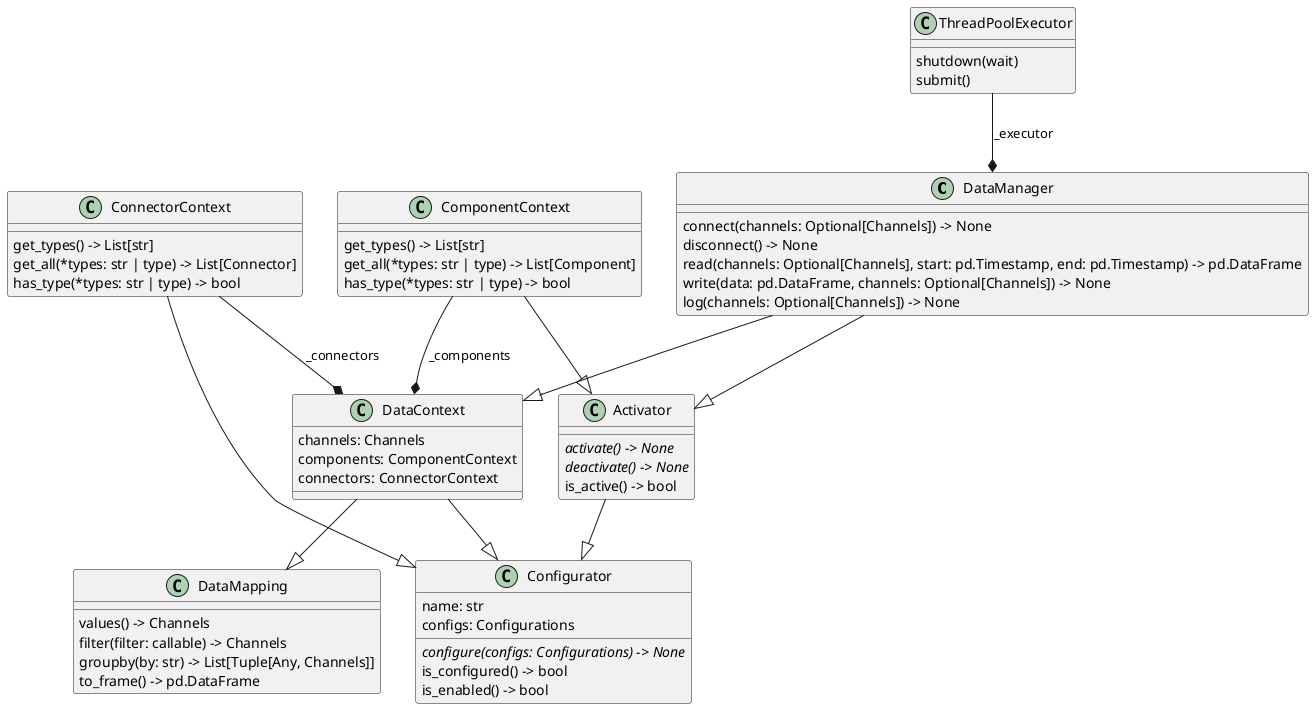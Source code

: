 @startuml loris.data.manager.DataManager
set namespaceSeparator none
class "DataManager" as loris.data.manager.DataManager {
  connect(channels: Optional[Channels]) -> None
  disconnect() -> None
  read(channels: Optional[Channels], start: pd.Timestamp, end: pd.Timestamp) -> pd.DataFrame
  write(data: pd.DataFrame, channels: Optional[Channels]) -> None
  log(channels: Optional[Channels]) -> None
}
class "DataContext" as loris.data.context.DataContext {
  channels: Channels
  components: ComponentContext
  connectors: ConnectorContext
}
class "DataMapping" as loris.data.mapping.DataMapping {
  values() -> Channels
  filter(filter: callable) -> Channels
  groupby(by: str) -> List[Tuple[Any, Channels]]
  to_frame() -> pd.DataFrame
}
class "ComponentContext" as loris.components.context.ComponentContext {
  get_types() -> List[str]
  get_all(*types: str | type) -> List[Component]
  has_type(*types: str | type) -> bool
}
class "ConnectorContext" as loris.connectors.context.ConnectorContext {
  get_types() -> List[str]
  get_all(*types: str | type) -> List[Connector]
  has_type(*types: str | type) -> bool
}
class "Activator" as loris.components.activator.Activator {
  {abstract}activate() -> None
  {abstract}deactivate() -> None
  is_active() -> bool
}
class "Configurator" as loris.configs.configurator.Configurator {
  name: str
  configs: Configurations
  {abstract}configure(configs: Configurations) -> None
  is_configured() -> bool
  is_enabled() -> bool
}
class "ThreadPoolExecutor" as concurrent.futures.thread.ThreadPoolExecutor {
  shutdown(wait)
  submit()
}
loris.components.activator.Activator --|> loris.configs.configurator.Configurator
loris.components.context.ComponentContext --|> loris.components.activator.Activator
loris.connectors.context.ConnectorContext --|> loris.configs.configurator.Configurator
loris.data.context.DataContext --|> loris.configs.configurator.Configurator
loris.data.context.DataContext --|> loris.data.mapping.DataMapping
loris.data.manager.DataManager --|> loris.components.activator.Activator
loris.data.manager.DataManager --|> loris.data.context.DataContext
loris.components.context.ComponentContext --* loris.data.context.DataContext : _components
loris.connectors.context.ConnectorContext --* loris.data.context.DataContext : _connectors
concurrent.futures.thread.ThreadPoolExecutor --* loris.data.manager.DataManager : _executor
@enduml
